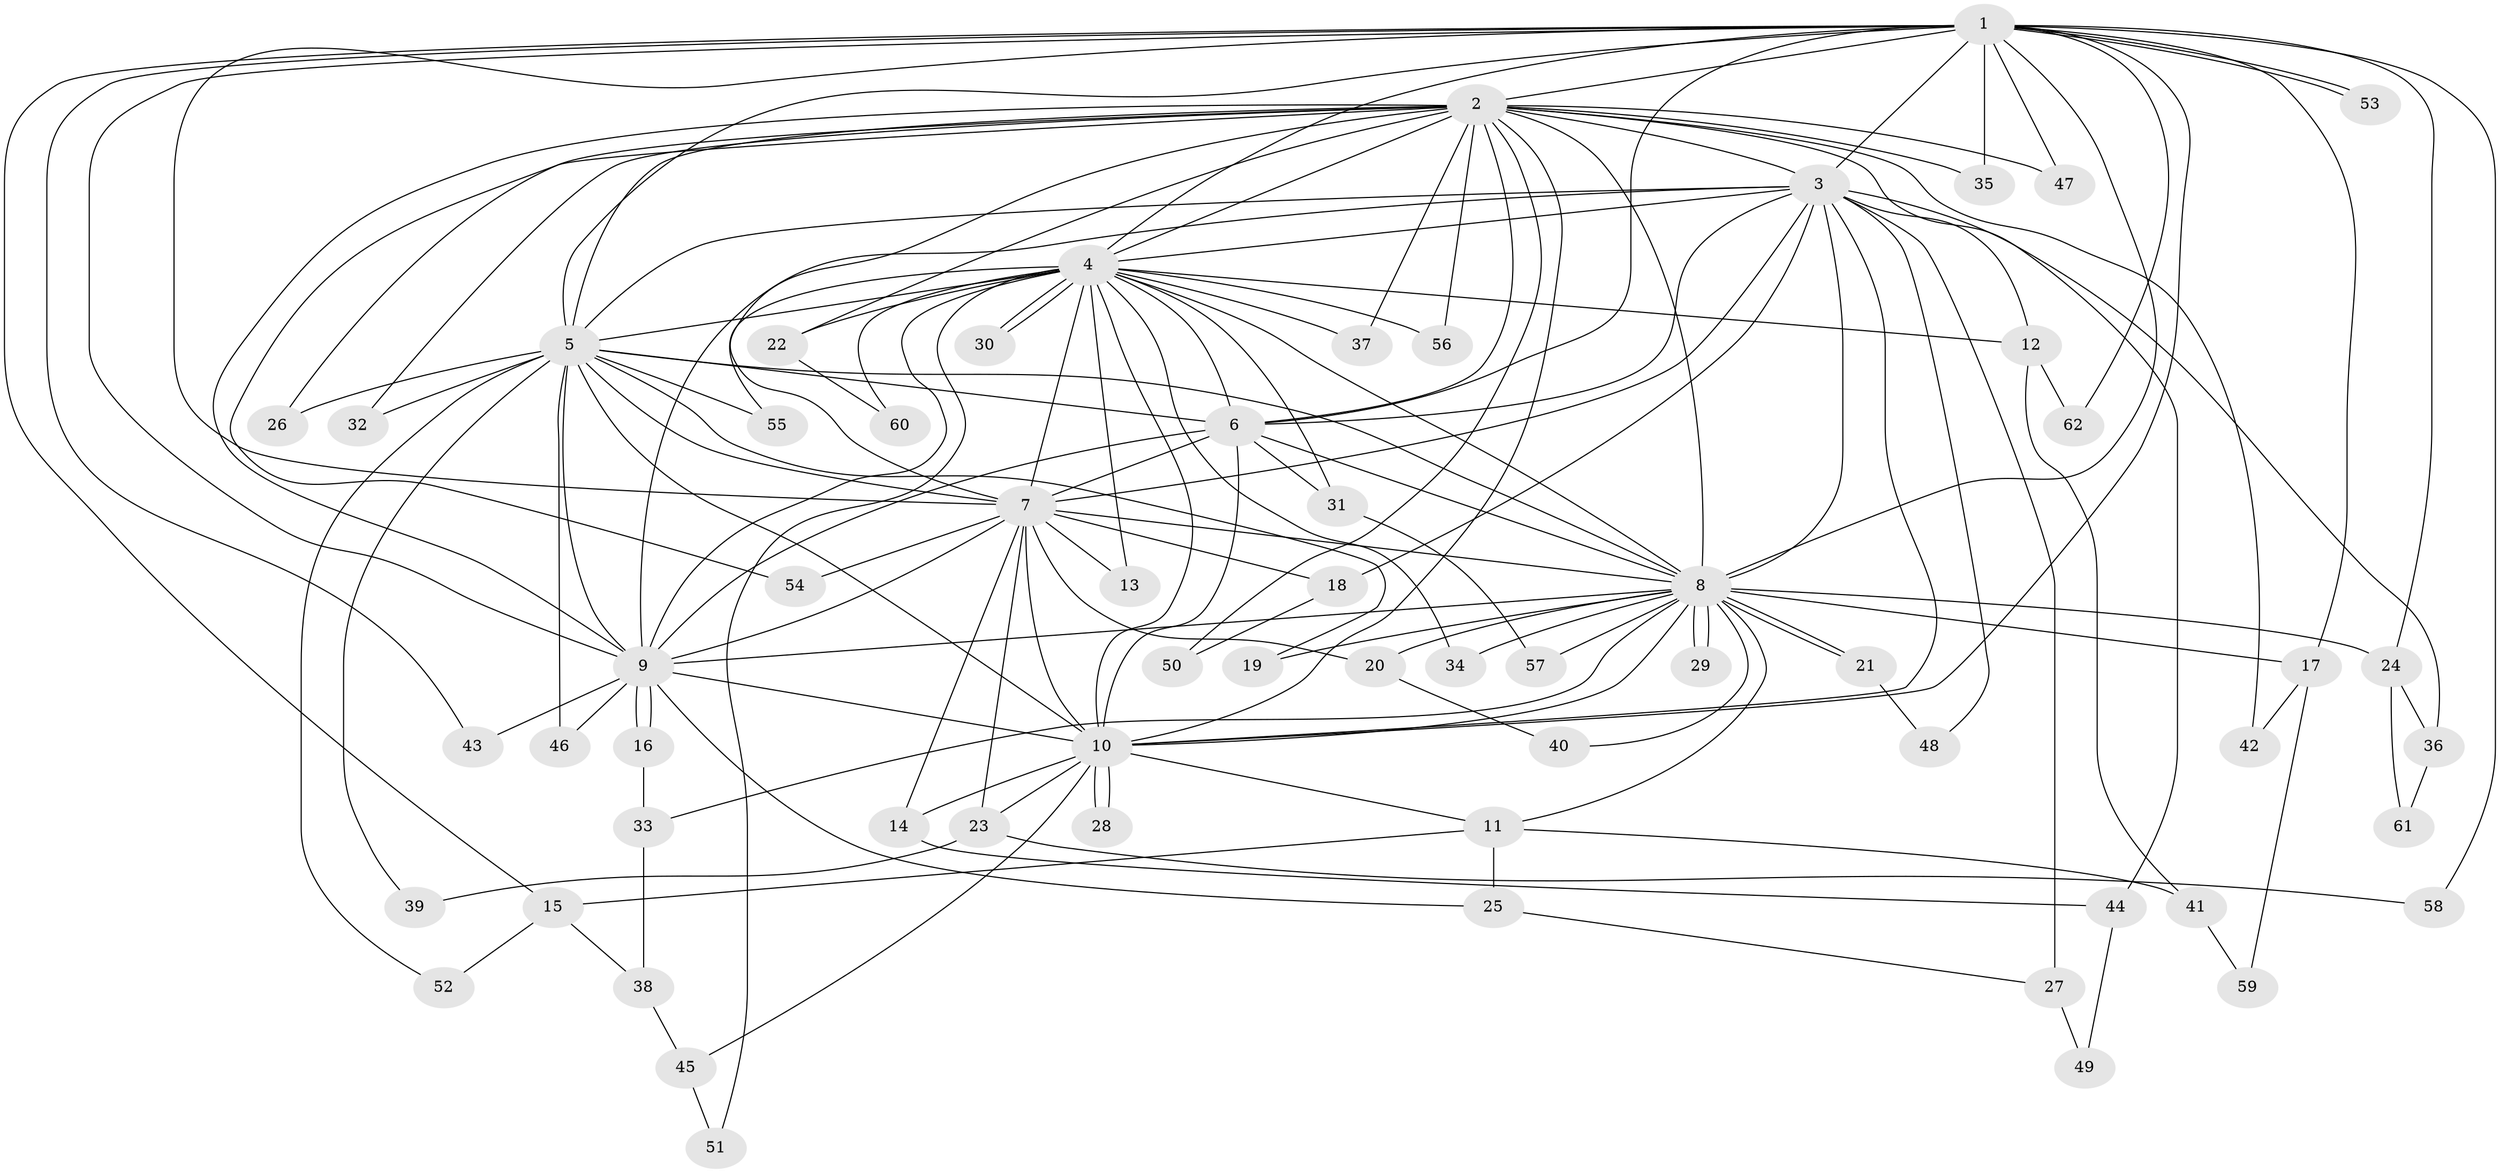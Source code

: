 // coarse degree distribution, {11: 0.05, 8: 0.1, 15: 0.05, 9: 0.05, 12: 0.05, 6: 0.15, 4: 0.1, 7: 0.05, 2: 0.2, 5: 0.05, 3: 0.1, 1: 0.05}
// Generated by graph-tools (version 1.1) at 2025/49/03/04/25 22:49:55]
// undirected, 62 vertices, 149 edges
graph export_dot {
  node [color=gray90,style=filled];
  1;
  2;
  3;
  4;
  5;
  6;
  7;
  8;
  9;
  10;
  11;
  12;
  13;
  14;
  15;
  16;
  17;
  18;
  19;
  20;
  21;
  22;
  23;
  24;
  25;
  26;
  27;
  28;
  29;
  30;
  31;
  32;
  33;
  34;
  35;
  36;
  37;
  38;
  39;
  40;
  41;
  42;
  43;
  44;
  45;
  46;
  47;
  48;
  49;
  50;
  51;
  52;
  53;
  54;
  55;
  56;
  57;
  58;
  59;
  60;
  61;
  62;
  1 -- 2;
  1 -- 3;
  1 -- 4;
  1 -- 5;
  1 -- 6;
  1 -- 7;
  1 -- 8;
  1 -- 9;
  1 -- 10;
  1 -- 15;
  1 -- 17;
  1 -- 24;
  1 -- 35;
  1 -- 43;
  1 -- 47;
  1 -- 53;
  1 -- 53;
  1 -- 58;
  1 -- 62;
  2 -- 3;
  2 -- 4;
  2 -- 5;
  2 -- 6;
  2 -- 7;
  2 -- 8;
  2 -- 9;
  2 -- 10;
  2 -- 22;
  2 -- 26;
  2 -- 32;
  2 -- 35;
  2 -- 37;
  2 -- 42;
  2 -- 44;
  2 -- 47;
  2 -- 50;
  2 -- 54;
  2 -- 56;
  3 -- 4;
  3 -- 5;
  3 -- 6;
  3 -- 7;
  3 -- 8;
  3 -- 9;
  3 -- 10;
  3 -- 12;
  3 -- 18;
  3 -- 27;
  3 -- 36;
  3 -- 48;
  4 -- 5;
  4 -- 6;
  4 -- 7;
  4 -- 8;
  4 -- 9;
  4 -- 10;
  4 -- 12;
  4 -- 13;
  4 -- 22;
  4 -- 30;
  4 -- 30;
  4 -- 31;
  4 -- 34;
  4 -- 37;
  4 -- 51;
  4 -- 55;
  4 -- 56;
  4 -- 60;
  5 -- 6;
  5 -- 7;
  5 -- 8;
  5 -- 9;
  5 -- 10;
  5 -- 19;
  5 -- 26;
  5 -- 32;
  5 -- 39;
  5 -- 46;
  5 -- 52;
  5 -- 55;
  6 -- 7;
  6 -- 8;
  6 -- 9;
  6 -- 10;
  6 -- 31;
  7 -- 8;
  7 -- 9;
  7 -- 10;
  7 -- 13;
  7 -- 14;
  7 -- 18;
  7 -- 20;
  7 -- 23;
  7 -- 54;
  8 -- 9;
  8 -- 10;
  8 -- 11;
  8 -- 17;
  8 -- 19;
  8 -- 20;
  8 -- 21;
  8 -- 21;
  8 -- 24;
  8 -- 29;
  8 -- 29;
  8 -- 33;
  8 -- 34;
  8 -- 40;
  8 -- 57;
  9 -- 10;
  9 -- 16;
  9 -- 16;
  9 -- 25;
  9 -- 43;
  9 -- 46;
  10 -- 11;
  10 -- 14;
  10 -- 23;
  10 -- 28;
  10 -- 28;
  10 -- 45;
  11 -- 15;
  11 -- 25;
  11 -- 41;
  12 -- 41;
  12 -- 62;
  14 -- 44;
  15 -- 38;
  15 -- 52;
  16 -- 33;
  17 -- 42;
  17 -- 59;
  18 -- 50;
  20 -- 40;
  21 -- 48;
  22 -- 60;
  23 -- 39;
  23 -- 58;
  24 -- 36;
  24 -- 61;
  25 -- 27;
  27 -- 49;
  31 -- 57;
  33 -- 38;
  36 -- 61;
  38 -- 45;
  41 -- 59;
  44 -- 49;
  45 -- 51;
}
